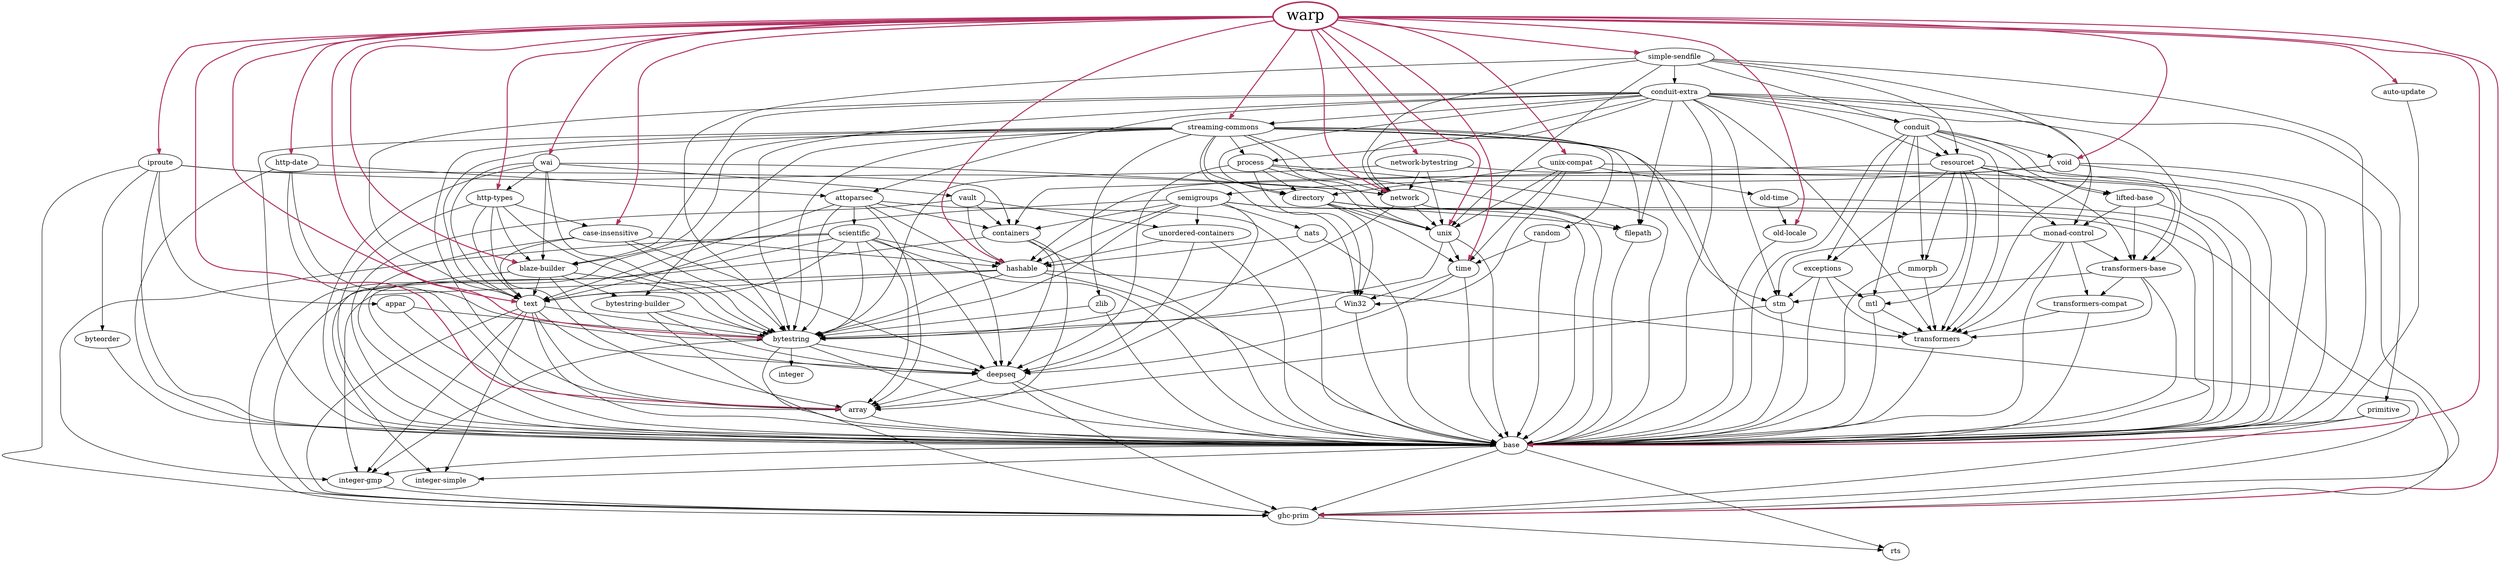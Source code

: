 digraph {
    node [nodesep=0.7,fillcolor=white, style=filled];
    outputorder = edgesfirst;
    0 [label=Win32];
    1 [label=appar];
    2 [label=array];
    3 [label=attoparsec];
    4 [label="auto-update"];
    5 [label=base];
    6 [label="blaze-builder"];
    7 [label=byteorder];
    8 [label=bytestring];
    9 [label="bytestring-builder"];
    10 [label="case-insensitive"];
    11 [label=conduit];
    12 [label="conduit-extra"];
    13 [label=containers];
    14 [label=deepseq];
    15 [label=directory];
    16 [label=exceptions];
    17 [label=filepath];
    18 [label="ghc-prim"];
    19 [label=hashable];
    20 [label="http-date"];
    21 [label="http-types"];
    22 [label=integer];
    23 [label="integer-gmp"];
    24 [label="integer-simple"];
    25 [label=iproute];
    26 [label="lifted-base"];
    27 [label=mmorph];
    28 [label="monad-control"];
    29 [label=mtl];
    30 [label=nats];
    31 [label=network];
    32 [label="network-bytestring"];
    33 [label="old-locale"];
    34 [label="old-time"];
    35 [label=primitive];
    36 [label=process];
    37 [label=random];
    38 [label=resourcet];
    39 [label=rts];
    40 [label=scientific];
    41 [label=semigroups];
    42 [label="simple-sendfile"];
    43 [label=stm];
    44 [label="streaming-commons"];
    45 [label=text];
    46 [label=time];
    47 [label=transformers];
    48 [label="transformers-base"];
    49 [label="transformers-compat"];
    50 [label=unix];
    51 [label="unix-compat"];
    52 [label="unordered-containers"];
    53 [label=vault];
    54 [label=void];
    55 [label=wai];
    56 [label=warp, fontsize=30, penwidth=3, color=maroon];
    57 [label=zlib];
    0 -> 5;
    0 -> 8;
    1 -> 5;
    1 -> 8;
    2 -> 5;
    3 -> 2;
    3 -> 5;
    3 -> 8;
    3 -> 13;
    3 -> 14;
    3 -> 40;
    3 -> 45;
    4 -> 5;
    5 -> 18;
    5 -> 23;
    5 -> 24;
    5 -> 39;
    6 -> 5;
    6 -> 8;
    6 -> 9;
    6 -> 14;
    6 -> 45;
    7 -> 5;
    8 -> 5;
    8 -> 14;
    8 -> 18;
    8 -> 22;
    8 -> 23;
    9 -> 5;
    9 -> 8;
    9 -> 14;
    10 -> 5;
    10 -> 8;
    10 -> 14;
    10 -> 19;
    10 -> 45;
    11 -> 5;
    11 -> 16;
    11 -> 26;
    11 -> 27;
    11 -> 29;
    11 -> 38;
    11 -> 47;
    11 -> 48;
    11 -> 54;
    12 -> 3;
    12 -> 5;
    12 -> 6;
    12 -> 8;
    12 -> 11;
    12 -> 15;
    12 -> 17;
    12 -> 28;
    12 -> 31;
    12 -> 35;
    12 -> 36;
    12 -> 38;
    12 -> 43;
    12 -> 44;
    12 -> 45;
    12 -> 47;
    12 -> 48;
    13 -> 2;
    13 -> 5;
    13 -> 14;
    13 -> 18;
    14 -> 2;
    14 -> 5;
    14 -> 18;
    15 -> 0;
    15 -> 5;
    15 -> 17;
    15 -> 46;
    15 -> 50;
    16 -> 5;
    16 -> 29;
    16 -> 43;
    16 -> 47;
    17 -> 5;
    18 -> 39;
    19 -> 5;
    19 -> 8;
    19 -> 18;
    19 -> 23;
    19 -> 45;
    20 -> 2;
    20 -> 3;
    20 -> 5;
    20 -> 8;
    21 -> 2;
    21 -> 5;
    21 -> 6;
    21 -> 8;
    21 -> 10;
    21 -> 45;
    23 -> 18;
    25 -> 1;
    25 -> 5;
    25 -> 7;
    25 -> 13;
    25 -> 18;
    25 -> 31;
    26 -> 5;
    26 -> 28;
    26 -> 48;
    27 -> 5;
    27 -> 47;
    28 -> 5;
    28 -> 43;
    28 -> 47;
    28 -> 48;
    28 -> 49;
    29 -> 5;
    29 -> 47;
    30 -> 5;
    30 -> 19;
    31 -> 5;
    31 -> 8;
    31 -> 50;
    32 -> 5;
    32 -> 8;
    32 -> 31;
    32 -> 50;
    33 -> 5;
    34 -> 5;
    34 -> 33;
    35 -> 5;
    35 -> 18;
    36 -> 0;
    36 -> 5;
    36 -> 14;
    36 -> 15;
    36 -> 17;
    36 -> 50;
    37 -> 5;
    37 -> 46;
    38 -> 5;
    38 -> 13;
    38 -> 16;
    38 -> 26;
    38 -> 27;
    38 -> 28;
    38 -> 29;
    38 -> 47;
    38 -> 48;
    40 -> 2;
    40 -> 5;
    40 -> 8;
    40 -> 14;
    40 -> 18;
    40 -> 19;
    40 -> 23;
    40 -> 24;
    40 -> 45;
    41 -> 5;
    41 -> 8;
    41 -> 13;
    41 -> 14;
    41 -> 18;
    41 -> 19;
    41 -> 30;
    41 -> 45;
    41 -> 52;
    42 -> 5;
    42 -> 8;
    42 -> 11;
    42 -> 12;
    42 -> 31;
    42 -> 38;
    42 -> 47;
    42 -> 50;
    43 -> 2;
    43 -> 5;
    44 -> 0;
    44 -> 2;
    44 -> 5;
    44 -> 6;
    44 -> 8;
    44 -> 9;
    44 -> 15;
    44 -> 17;
    44 -> 31;
    44 -> 36;
    44 -> 37;
    44 -> 43;
    44 -> 45;
    44 -> 47;
    44 -> 50;
    44 -> 57;
    45 -> 2;
    45 -> 5;
    45 -> 8;
    45 -> 14;
    45 -> 18;
    45 -> 23;
    45 -> 24;
    46 -> 0;
    46 -> 5;
    46 -> 14;
    47 -> 5;
    48 -> 5;
    48 -> 43;
    48 -> 47;
    48 -> 49;
    49 -> 5;
    49 -> 47;
    50 -> 5;
    50 -> 8;
    50 -> 46;
    51 -> 0;
    51 -> 5;
    51 -> 15;
    51 -> 34;
    51 -> 46;
    51 -> 50;
    52 -> 5;
    52 -> 14;
    52 -> 19;
    53 -> 5;
    53 -> 13;
    53 -> 19;
    53 -> 52;
    54 -> 5;
    54 -> 18;
    54 -> 19;
    54 -> 41;
    55 -> 5;
    55 -> 6;
    55 -> 8;
    55 -> 21;
    55 -> 31;
    55 -> 45;
    55 -> 53;
    56 -> 2 [penwidth=2,color=maroon];
    56 -> 4 [penwidth=2,color=maroon];
    56 -> 5 [penwidth=2,color=maroon];
    56 -> 6 [penwidth=2,color=maroon];
    56 -> 8 [penwidth=2,color=maroon];
    56 -> 10 [penwidth=2,color=maroon];
    56 -> 18 [penwidth=2,color=maroon];
    56 -> 19 [penwidth=2,color=maroon];
    56 -> 20 [penwidth=2,color=maroon];
    56 -> 21 [penwidth=2,color=maroon];
    56 -> 25 [penwidth=2,color=maroon];
    56 -> 31 [penwidth=2,color=maroon];
    56 -> 32 [penwidth=2,color=maroon];
    56 -> 33 [penwidth=2,color=maroon];
    56 -> 42 [penwidth=2,color=maroon];
    56 -> 44 [penwidth=2,color=maroon];
    56 -> 45 [penwidth=2,color=maroon];
    56 -> 46 [penwidth=2,color=maroon];
    56 -> 50 [penwidth=2,color=maroon];
    56 -> 51 [penwidth=2,color=maroon];
    56 -> 54 [penwidth=2,color=maroon];
    56 -> 55 [penwidth=2,color=maroon];
    57 -> 5;
    57 -> 8;
}
